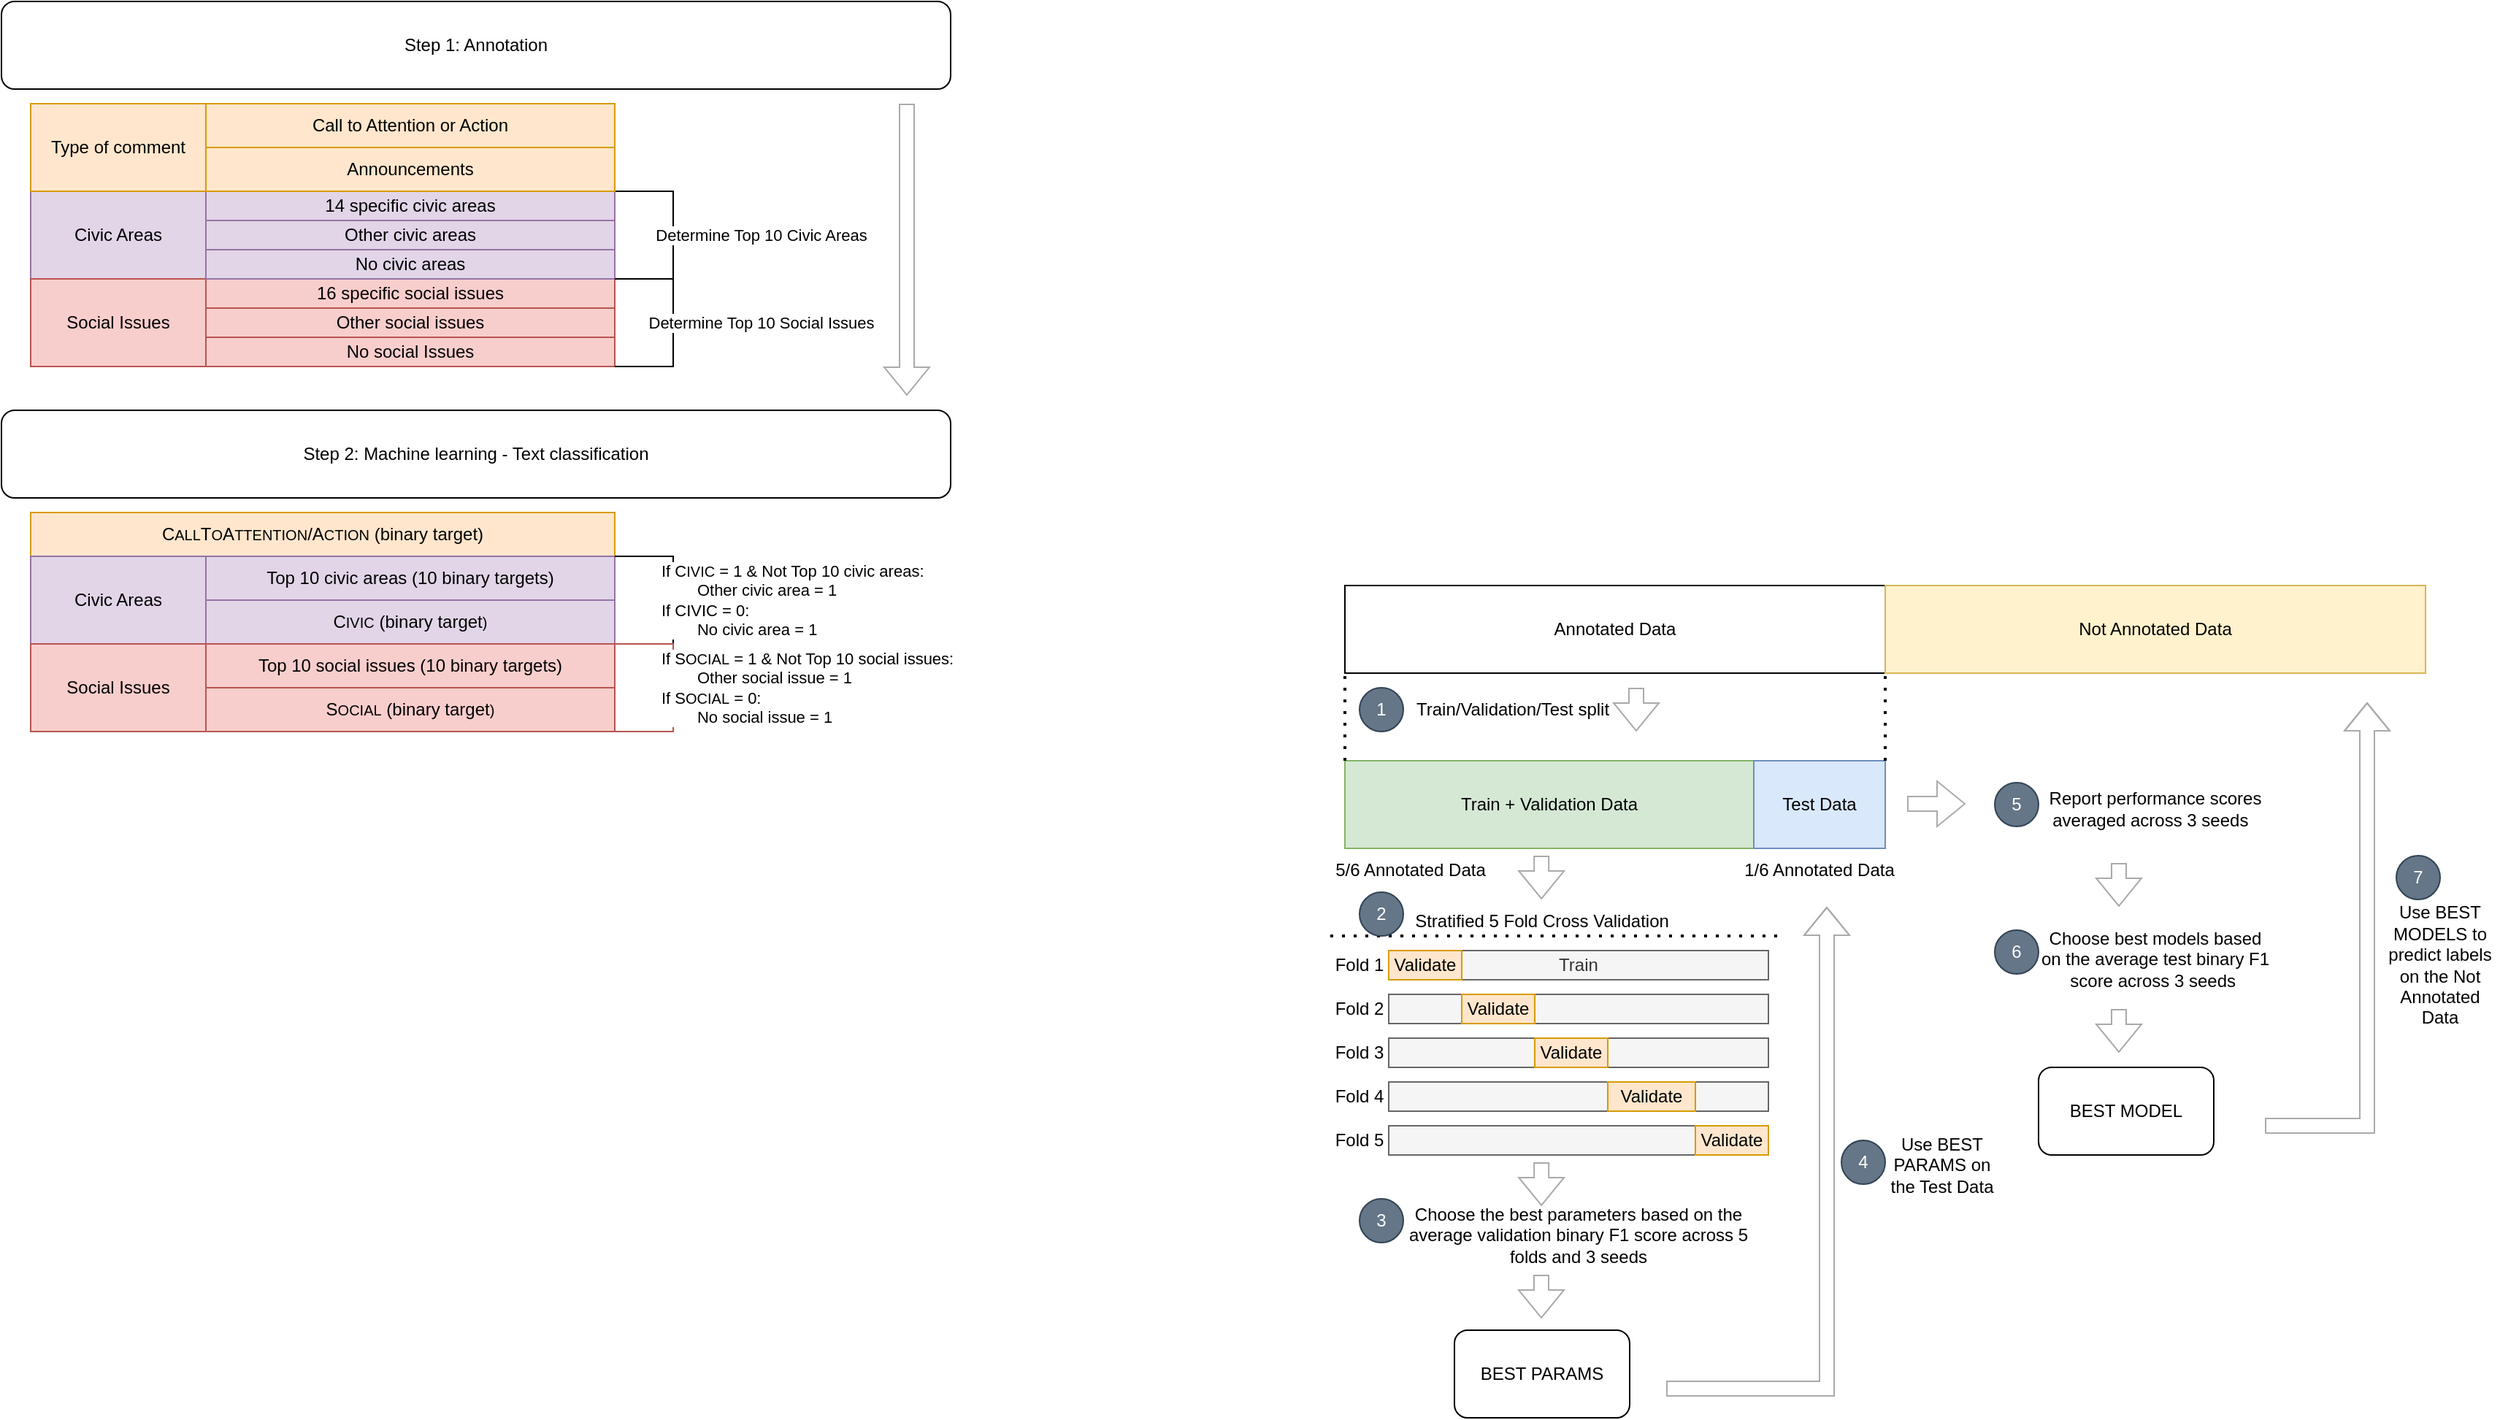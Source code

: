 <mxfile version="26.0.4">
  <diagram name="Page-1" id="k8qGRllSuCCMeSWJRuRN">
    <mxGraphModel dx="857" dy="570" grid="1" gridSize="10" guides="1" tooltips="1" connect="1" arrows="1" fold="1" page="1" pageScale="1" pageWidth="850" pageHeight="1100" math="0" shadow="0">
      <root>
        <mxCell id="0" />
        <mxCell id="1" parent="0" />
        <mxCell id="Wy1gnbVzSQiRrtNqNRIT-1" value="Annotated Data" style="rounded=0;whiteSpace=wrap;html=1;" parent="1" vertex="1">
          <mxGeometry x="940" y="410" width="370" height="60" as="geometry" />
        </mxCell>
        <mxCell id="Wy1gnbVzSQiRrtNqNRIT-2" value="Not Annotated Data" style="rounded=0;whiteSpace=wrap;html=1;fillColor=#fff2cc;strokeColor=#d6b656;" parent="1" vertex="1">
          <mxGeometry x="1310" y="410" width="370" height="60" as="geometry" />
        </mxCell>
        <mxCell id="Wy1gnbVzSQiRrtNqNRIT-3" value="Train + Validation Data" style="rounded=0;whiteSpace=wrap;html=1;fillColor=#d5e8d4;strokeColor=#82b366;" parent="1" vertex="1">
          <mxGeometry x="940" y="530" width="280" height="60" as="geometry" />
        </mxCell>
        <mxCell id="Wy1gnbVzSQiRrtNqNRIT-4" value="Test Data" style="rounded=0;whiteSpace=wrap;html=1;fillColor=#dae8fc;strokeColor=#6c8ebf;" parent="1" vertex="1">
          <mxGeometry x="1220" y="530" width="90" height="60" as="geometry" />
        </mxCell>
        <mxCell id="Wy1gnbVzSQiRrtNqNRIT-5" value="" style="endArrow=none;dashed=1;html=1;dashPattern=1 3;strokeWidth=2;rounded=0;exitX=1;exitY=0;exitDx=0;exitDy=0;entryX=1;entryY=1;entryDx=0;entryDy=0;" parent="1" source="Wy1gnbVzSQiRrtNqNRIT-4" target="Wy1gnbVzSQiRrtNqNRIT-1" edge="1">
          <mxGeometry width="50" height="50" relative="1" as="geometry">
            <mxPoint x="1300" y="520" as="sourcePoint" />
            <mxPoint x="1310" y="460" as="targetPoint" />
          </mxGeometry>
        </mxCell>
        <mxCell id="Wy1gnbVzSQiRrtNqNRIT-6" value="" style="endArrow=none;dashed=1;html=1;dashPattern=1 3;strokeWidth=2;rounded=0;entryX=0;entryY=1;entryDx=0;entryDy=0;exitX=0;exitY=0;exitDx=0;exitDy=0;" parent="1" source="Wy1gnbVzSQiRrtNqNRIT-3" target="Wy1gnbVzSQiRrtNqNRIT-1" edge="1">
          <mxGeometry width="50" height="50" relative="1" as="geometry">
            <mxPoint x="910" y="530" as="sourcePoint" />
            <mxPoint x="939" y="470" as="targetPoint" />
          </mxGeometry>
        </mxCell>
        <mxCell id="Wy1gnbVzSQiRrtNqNRIT-7" value="Train" style="rounded=0;whiteSpace=wrap;html=1;fillColor=#f5f5f5;fontColor=#333333;strokeColor=#666666;" parent="1" vertex="1">
          <mxGeometry x="970" y="660" width="260" height="20" as="geometry" />
        </mxCell>
        <mxCell id="Wy1gnbVzSQiRrtNqNRIT-8" value="Validate" style="rounded=0;whiteSpace=wrap;html=1;fillColor=#ffe6cc;strokeColor=#d79b00;" parent="1" vertex="1">
          <mxGeometry x="970" y="660" width="50" height="20" as="geometry" />
        </mxCell>
        <mxCell id="Wy1gnbVzSQiRrtNqNRIT-9" value="" style="rounded=0;whiteSpace=wrap;html=1;fillColor=#f5f5f5;fontColor=#333333;strokeColor=#666666;" parent="1" vertex="1">
          <mxGeometry x="970" y="690" width="260" height="20" as="geometry" />
        </mxCell>
        <mxCell id="Wy1gnbVzSQiRrtNqNRIT-11" value="" style="rounded=0;whiteSpace=wrap;html=1;fillColor=#f5f5f5;fontColor=#333333;strokeColor=#666666;" parent="1" vertex="1">
          <mxGeometry x="970" y="720" width="260" height="20" as="geometry" />
        </mxCell>
        <mxCell id="Wy1gnbVzSQiRrtNqNRIT-12" value="" style="rounded=0;whiteSpace=wrap;html=1;fillColor=#f5f5f5;fontColor=#333333;strokeColor=#666666;" parent="1" vertex="1">
          <mxGeometry x="970" y="750" width="260" height="20" as="geometry" />
        </mxCell>
        <mxCell id="Wy1gnbVzSQiRrtNqNRIT-13" value="" style="rounded=0;whiteSpace=wrap;html=1;fillColor=#f5f5f5;fontColor=#333333;strokeColor=#666666;" parent="1" vertex="1">
          <mxGeometry x="970" y="780" width="260" height="20" as="geometry" />
        </mxCell>
        <mxCell id="Wy1gnbVzSQiRrtNqNRIT-16" value="Validate" style="rounded=0;whiteSpace=wrap;html=1;fillColor=#ffe6cc;strokeColor=#d79b00;" parent="1" vertex="1">
          <mxGeometry x="1020" y="690" width="50" height="20" as="geometry" />
        </mxCell>
        <mxCell id="Wy1gnbVzSQiRrtNqNRIT-17" value="Validate" style="rounded=0;whiteSpace=wrap;html=1;fillColor=#ffe6cc;strokeColor=#d79b00;" parent="1" vertex="1">
          <mxGeometry x="1070" y="720" width="50" height="20" as="geometry" />
        </mxCell>
        <mxCell id="Wy1gnbVzSQiRrtNqNRIT-18" value="Validate" style="rounded=0;whiteSpace=wrap;html=1;fillColor=#ffe6cc;strokeColor=#d79b00;" parent="1" vertex="1">
          <mxGeometry x="1180" y="780" width="50" height="20" as="geometry" />
        </mxCell>
        <mxCell id="Wy1gnbVzSQiRrtNqNRIT-19" value="Validate" style="rounded=0;whiteSpace=wrap;html=1;fillColor=#ffe6cc;strokeColor=#d79b00;" parent="1" vertex="1">
          <mxGeometry x="1120" y="750" width="60" height="20" as="geometry" />
        </mxCell>
        <mxCell id="Wy1gnbVzSQiRrtNqNRIT-20" value="Fold 1" style="text;html=1;align=center;verticalAlign=middle;whiteSpace=wrap;rounded=0;" parent="1" vertex="1">
          <mxGeometry x="920" y="655" width="60" height="30" as="geometry" />
        </mxCell>
        <mxCell id="Wy1gnbVzSQiRrtNqNRIT-21" value="Fold 2" style="text;html=1;align=center;verticalAlign=middle;whiteSpace=wrap;rounded=0;" parent="1" vertex="1">
          <mxGeometry x="920" y="685" width="60" height="30" as="geometry" />
        </mxCell>
        <mxCell id="Wy1gnbVzSQiRrtNqNRIT-22" value="Fold 3" style="text;html=1;align=center;verticalAlign=middle;whiteSpace=wrap;rounded=0;" parent="1" vertex="1">
          <mxGeometry x="920" y="715" width="60" height="30" as="geometry" />
        </mxCell>
        <mxCell id="Wy1gnbVzSQiRrtNqNRIT-23" value="Fold 4" style="text;html=1;align=center;verticalAlign=middle;whiteSpace=wrap;rounded=0;" parent="1" vertex="1">
          <mxGeometry x="920" y="745" width="60" height="30" as="geometry" />
        </mxCell>
        <mxCell id="Wy1gnbVzSQiRrtNqNRIT-24" value="Fold 5" style="text;html=1;align=center;verticalAlign=middle;whiteSpace=wrap;rounded=0;" parent="1" vertex="1">
          <mxGeometry x="920" y="775" width="60" height="30" as="geometry" />
        </mxCell>
        <mxCell id="Wy1gnbVzSQiRrtNqNRIT-25" value="1/6 Annotated Data" style="text;html=1;align=center;verticalAlign=middle;whiteSpace=wrap;rounded=0;" parent="1" vertex="1">
          <mxGeometry x="1190" y="590" width="150" height="30" as="geometry" />
        </mxCell>
        <mxCell id="Wy1gnbVzSQiRrtNqNRIT-26" value="5/6 Annotated Data" style="text;html=1;align=center;verticalAlign=middle;whiteSpace=wrap;rounded=0;" parent="1" vertex="1">
          <mxGeometry x="910" y="590" width="150" height="30" as="geometry" />
        </mxCell>
        <mxCell id="Wy1gnbVzSQiRrtNqNRIT-27" value="" style="shape=flexArrow;endArrow=classic;html=1;rounded=0;strokeColor=light-dark(#aaaaaa, #ededed);" parent="1" edge="1">
          <mxGeometry width="50" height="50" relative="1" as="geometry">
            <mxPoint x="1074.58" y="595" as="sourcePoint" />
            <mxPoint x="1074.58" y="625" as="targetPoint" />
          </mxGeometry>
        </mxCell>
        <mxCell id="Wy1gnbVzSQiRrtNqNRIT-29" value="Stratified 5 Fold Cross Validation" style="text;html=1;align=center;verticalAlign=middle;whiteSpace=wrap;rounded=0;" parent="1" vertex="1">
          <mxGeometry x="940" y="625" width="270" height="30" as="geometry" />
        </mxCell>
        <mxCell id="Wy1gnbVzSQiRrtNqNRIT-31" value="" style="endArrow=none;dashed=1;html=1;dashPattern=1 3;strokeWidth=2;rounded=0;" parent="1" edge="1">
          <mxGeometry width="50" height="50" relative="1" as="geometry">
            <mxPoint x="930" y="650" as="sourcePoint" />
            <mxPoint x="1240" y="650" as="targetPoint" />
          </mxGeometry>
        </mxCell>
        <mxCell id="Wy1gnbVzSQiRrtNqNRIT-32" value="" style="shape=flexArrow;endArrow=classic;html=1;rounded=0;strokeColor=light-dark(#aaaaaa, #ededed);" parent="1" edge="1">
          <mxGeometry width="50" height="50" relative="1" as="geometry">
            <mxPoint x="1074.58" y="805" as="sourcePoint" />
            <mxPoint x="1074.58" y="835" as="targetPoint" />
          </mxGeometry>
        </mxCell>
        <mxCell id="Wy1gnbVzSQiRrtNqNRIT-34" value="Choose the best parameters based on the average validation binary F1 score across 5 folds and 3 seeds" style="text;html=1;align=center;verticalAlign=middle;whiteSpace=wrap;rounded=0;" parent="1" vertex="1">
          <mxGeometry x="970" y="820" width="260" height="70" as="geometry" />
        </mxCell>
        <mxCell id="Wy1gnbVzSQiRrtNqNRIT-35" value="" style="shape=flexArrow;endArrow=classic;html=1;rounded=0;strokeColor=light-dark(#aaaaaa, #ededed);" parent="1" edge="1">
          <mxGeometry width="50" height="50" relative="1" as="geometry">
            <mxPoint x="1470" y="700" as="sourcePoint" />
            <mxPoint x="1470" y="730" as="targetPoint" />
          </mxGeometry>
        </mxCell>
        <mxCell id="Wy1gnbVzSQiRrtNqNRIT-36" value="BEST PARAMS" style="rounded=1;whiteSpace=wrap;html=1;" parent="1" vertex="1">
          <mxGeometry x="1015" y="920" width="120" height="60" as="geometry" />
        </mxCell>
        <mxCell id="Wy1gnbVzSQiRrtNqNRIT-37" value="" style="shape=flexArrow;endArrow=classic;html=1;rounded=0;strokeColor=light-dark(#aaaaaa, #ededed);" parent="1" edge="1">
          <mxGeometry width="50" height="50" relative="1" as="geometry">
            <mxPoint x="1160" y="960" as="sourcePoint" />
            <mxPoint x="1270" y="630" as="targetPoint" />
            <Array as="points">
              <mxPoint x="1270" y="960" />
            </Array>
          </mxGeometry>
        </mxCell>
        <mxCell id="Wy1gnbVzSQiRrtNqNRIT-38" value="Use BEST PARAMS on the Test Data" style="text;html=1;align=center;verticalAlign=middle;whiteSpace=wrap;rounded=0;" parent="1" vertex="1">
          <mxGeometry x="1309" y="792" width="80" height="30" as="geometry" />
        </mxCell>
        <mxCell id="Wy1gnbVzSQiRrtNqNRIT-40" value="" style="shape=flexArrow;endArrow=classic;html=1;rounded=0;strokeColor=light-dark(#aaaaaa, #ededed);" parent="1" edge="1">
          <mxGeometry width="50" height="50" relative="1" as="geometry">
            <mxPoint x="1325" y="559.5" as="sourcePoint" />
            <mxPoint x="1365" y="559.5" as="targetPoint" />
          </mxGeometry>
        </mxCell>
        <mxCell id="Wy1gnbVzSQiRrtNqNRIT-41" value="Report performance scores averaged across 3 seeds &amp;nbsp;" style="text;html=1;align=center;verticalAlign=middle;whiteSpace=wrap;rounded=0;" parent="1" vertex="1">
          <mxGeometry x="1415" y="548" width="160" height="30" as="geometry" />
        </mxCell>
        <mxCell id="Wy1gnbVzSQiRrtNqNRIT-42" value="BEST MODEL" style="rounded=1;whiteSpace=wrap;html=1;" parent="1" vertex="1">
          <mxGeometry x="1415" y="740" width="120" height="60" as="geometry" />
        </mxCell>
        <mxCell id="Wy1gnbVzSQiRrtNqNRIT-44" value="Choose best models based on the average test binary F1 score across 3 seeds&amp;nbsp;" style="text;html=1;align=center;verticalAlign=middle;whiteSpace=wrap;rounded=0;" parent="1" vertex="1">
          <mxGeometry x="1415" y="651" width="160" height="30" as="geometry" />
        </mxCell>
        <mxCell id="Wy1gnbVzSQiRrtNqNRIT-46" value="" style="shape=flexArrow;endArrow=classic;html=1;rounded=0;strokeColor=light-dark(#aaaaaa, #ededed);" parent="1" edge="1">
          <mxGeometry width="50" height="50" relative="1" as="geometry">
            <mxPoint x="1074.5" y="882" as="sourcePoint" />
            <mxPoint x="1074.5" y="912" as="targetPoint" />
          </mxGeometry>
        </mxCell>
        <mxCell id="Wy1gnbVzSQiRrtNqNRIT-47" value="" style="shape=flexArrow;endArrow=classic;html=1;rounded=0;strokeColor=light-dark(#aaaaaa, #ededed);" parent="1" edge="1">
          <mxGeometry width="50" height="50" relative="1" as="geometry">
            <mxPoint x="1470" y="600" as="sourcePoint" />
            <mxPoint x="1470" y="630" as="targetPoint" />
          </mxGeometry>
        </mxCell>
        <mxCell id="Wy1gnbVzSQiRrtNqNRIT-48" value="" style="shape=flexArrow;endArrow=classic;html=1;rounded=0;strokeColor=light-dark(#aaaaaa, #ededed);" parent="1" edge="1">
          <mxGeometry width="50" height="50" relative="1" as="geometry">
            <mxPoint x="1570" y="780" as="sourcePoint" />
            <mxPoint x="1640" y="490" as="targetPoint" />
            <Array as="points">
              <mxPoint x="1640" y="780" />
            </Array>
          </mxGeometry>
        </mxCell>
        <mxCell id="Wy1gnbVzSQiRrtNqNRIT-49" value="Use BEST MODELS to predict labels on the Not Annotated Data" style="text;html=1;align=center;verticalAlign=middle;whiteSpace=wrap;rounded=0;" parent="1" vertex="1">
          <mxGeometry x="1650" y="655" width="80" height="30" as="geometry" />
        </mxCell>
        <mxCell id="Wy1gnbVzSQiRrtNqNRIT-51" value="1" style="ellipse;whiteSpace=wrap;html=1;aspect=fixed;fillColor=#647687;fontColor=#ffffff;strokeColor=#314354;" parent="1" vertex="1">
          <mxGeometry x="950" y="480" width="30" height="30" as="geometry" />
        </mxCell>
        <mxCell id="Wy1gnbVzSQiRrtNqNRIT-52" value="Train/Validation/Test split" style="text;html=1;align=center;verticalAlign=middle;whiteSpace=wrap;rounded=0;" parent="1" vertex="1">
          <mxGeometry x="980" y="480" width="150" height="30" as="geometry" />
        </mxCell>
        <mxCell id="Wy1gnbVzSQiRrtNqNRIT-53" value="" style="shape=flexArrow;endArrow=classic;html=1;rounded=0;strokeColor=light-dark(#aaaaaa, #ededed);" parent="1" edge="1">
          <mxGeometry width="50" height="50" relative="1" as="geometry">
            <mxPoint x="1139.5" y="480" as="sourcePoint" />
            <mxPoint x="1139.5" y="510" as="targetPoint" />
          </mxGeometry>
        </mxCell>
        <mxCell id="Wy1gnbVzSQiRrtNqNRIT-54" value="2" style="ellipse;whiteSpace=wrap;html=1;aspect=fixed;fillColor=#647687;fontColor=#ffffff;strokeColor=#314354;" parent="1" vertex="1">
          <mxGeometry x="950" y="620" width="30" height="30" as="geometry" />
        </mxCell>
        <mxCell id="Wy1gnbVzSQiRrtNqNRIT-55" value="3" style="ellipse;whiteSpace=wrap;html=1;aspect=fixed;fillColor=#647687;fontColor=#ffffff;strokeColor=#314354;" parent="1" vertex="1">
          <mxGeometry x="950" y="830" width="30" height="30" as="geometry" />
        </mxCell>
        <mxCell id="Wy1gnbVzSQiRrtNqNRIT-56" value="4" style="ellipse;whiteSpace=wrap;html=1;aspect=fixed;fillColor=#647687;fontColor=#ffffff;strokeColor=#314354;" parent="1" vertex="1">
          <mxGeometry x="1280" y="790" width="30" height="30" as="geometry" />
        </mxCell>
        <mxCell id="Wy1gnbVzSQiRrtNqNRIT-58" value="5" style="ellipse;whiteSpace=wrap;html=1;aspect=fixed;fillColor=#647687;fontColor=#ffffff;strokeColor=#314354;" parent="1" vertex="1">
          <mxGeometry x="1385" y="545" width="30" height="30" as="geometry" />
        </mxCell>
        <mxCell id="Wy1gnbVzSQiRrtNqNRIT-59" value="6" style="ellipse;whiteSpace=wrap;html=1;aspect=fixed;fillColor=#647687;fontColor=#ffffff;strokeColor=#314354;" parent="1" vertex="1">
          <mxGeometry x="1385" y="646" width="30" height="30" as="geometry" />
        </mxCell>
        <mxCell id="Wy1gnbVzSQiRrtNqNRIT-61" value="7" style="ellipse;whiteSpace=wrap;html=1;aspect=fixed;fillColor=#647687;fontColor=#ffffff;strokeColor=#314354;" parent="1" vertex="1">
          <mxGeometry x="1660" y="595" width="30" height="30" as="geometry" />
        </mxCell>
        <mxCell id="KJEaABMl4YH4yPC1yJ6U-1" value="Step 1: Annotation" style="rounded=1;whiteSpace=wrap;html=1;" vertex="1" parent="1">
          <mxGeometry x="20" y="10" width="650" height="60" as="geometry" />
        </mxCell>
        <mxCell id="KJEaABMl4YH4yPC1yJ6U-7" value="Civic Areas" style="rounded=0;whiteSpace=wrap;html=1;fillColor=#e1d5e7;strokeColor=#9673a6;" vertex="1" parent="1">
          <mxGeometry x="40" y="140" width="120" height="60" as="geometry" />
        </mxCell>
        <mxCell id="KJEaABMl4YH4yPC1yJ6U-8" value="Type of comment" style="rounded=0;whiteSpace=wrap;html=1;fillColor=#ffe6cc;strokeColor=#d79b00;" vertex="1" parent="1">
          <mxGeometry x="40" y="80" width="120" height="60" as="geometry" />
        </mxCell>
        <mxCell id="KJEaABMl4YH4yPC1yJ6U-9" value="Social Issues" style="rounded=0;whiteSpace=wrap;html=1;fillColor=#f8cecc;strokeColor=#b85450;" vertex="1" parent="1">
          <mxGeometry x="40" y="200" width="120" height="60" as="geometry" />
        </mxCell>
        <mxCell id="KJEaABMl4YH4yPC1yJ6U-10" value="16 specific social issues" style="rounded=0;whiteSpace=wrap;html=1;fillColor=#f8cecc;strokeColor=#b85450;" vertex="1" parent="1">
          <mxGeometry x="160" y="200" width="280" height="20" as="geometry" />
        </mxCell>
        <mxCell id="KJEaABMl4YH4yPC1yJ6U-11" value="Other social issues" style="rounded=0;whiteSpace=wrap;html=1;fillColor=#f8cecc;strokeColor=#b85450;" vertex="1" parent="1">
          <mxGeometry x="160" y="220" width="280" height="20" as="geometry" />
        </mxCell>
        <mxCell id="KJEaABMl4YH4yPC1yJ6U-12" value="No social Issues" style="rounded=0;whiteSpace=wrap;html=1;fillColor=#f8cecc;strokeColor=#b85450;" vertex="1" parent="1">
          <mxGeometry x="160" y="240" width="280" height="20" as="geometry" />
        </mxCell>
        <mxCell id="KJEaABMl4YH4yPC1yJ6U-13" value="14 specific civic areas" style="rounded=0;whiteSpace=wrap;html=1;fillColor=#e1d5e7;strokeColor=#9673a6;" vertex="1" parent="1">
          <mxGeometry x="160" y="140" width="280" height="20" as="geometry" />
        </mxCell>
        <mxCell id="KJEaABMl4YH4yPC1yJ6U-14" value="Other civic areas" style="rounded=0;whiteSpace=wrap;html=1;fillColor=#e1d5e7;strokeColor=#9673a6;" vertex="1" parent="1">
          <mxGeometry x="160" y="160" width="280" height="20" as="geometry" />
        </mxCell>
        <mxCell id="KJEaABMl4YH4yPC1yJ6U-15" value="No civic areas" style="rounded=0;whiteSpace=wrap;html=1;fillColor=#e1d5e7;strokeColor=#9673a6;" vertex="1" parent="1">
          <mxGeometry x="160" y="180" width="280" height="20" as="geometry" />
        </mxCell>
        <mxCell id="KJEaABMl4YH4yPC1yJ6U-18" value="Call to Attention or Action" style="rounded=0;whiteSpace=wrap;html=1;fillColor=#ffe6cc;strokeColor=#d79b00;" vertex="1" parent="1">
          <mxGeometry x="160" y="80" width="280" height="30" as="geometry" />
        </mxCell>
        <mxCell id="KJEaABMl4YH4yPC1yJ6U-22" style="edgeStyle=orthogonalEdgeStyle;rounded=0;orthogonalLoop=1;jettySize=auto;html=1;exitX=1;exitY=1;exitDx=0;exitDy=0;entryX=1;entryY=0;entryDx=0;entryDy=0;endArrow=none;endFill=0;" edge="1" parent="1" source="KJEaABMl4YH4yPC1yJ6U-20" target="KJEaABMl4YH4yPC1yJ6U-10">
          <mxGeometry relative="1" as="geometry">
            <Array as="points">
              <mxPoint x="480" y="140" />
              <mxPoint x="480" y="200" />
            </Array>
          </mxGeometry>
        </mxCell>
        <mxCell id="KJEaABMl4YH4yPC1yJ6U-23" value="Determine Top 10 Civic Areas" style="edgeLabel;html=1;align=center;verticalAlign=middle;resizable=0;points=[];" vertex="1" connectable="0" parent="KJEaABMl4YH4yPC1yJ6U-22">
          <mxGeometry x="-0.031" relative="1" as="geometry">
            <mxPoint x="60" y="2" as="offset" />
          </mxGeometry>
        </mxCell>
        <mxCell id="KJEaABMl4YH4yPC1yJ6U-20" value="Announcements" style="rounded=0;whiteSpace=wrap;html=1;fillColor=#ffe6cc;strokeColor=#d79b00;" vertex="1" parent="1">
          <mxGeometry x="160" y="110" width="280" height="30" as="geometry" />
        </mxCell>
        <mxCell id="KJEaABMl4YH4yPC1yJ6U-25" style="edgeStyle=orthogonalEdgeStyle;rounded=0;orthogonalLoop=1;jettySize=auto;html=1;exitX=1;exitY=1;exitDx=0;exitDy=0;entryX=1;entryY=0;entryDx=0;entryDy=0;endArrow=none;endFill=0;" edge="1" parent="1">
          <mxGeometry relative="1" as="geometry">
            <mxPoint x="440" y="200" as="sourcePoint" />
            <mxPoint x="440" y="260" as="targetPoint" />
            <Array as="points">
              <mxPoint x="480" y="200" />
              <mxPoint x="480" y="260" />
            </Array>
          </mxGeometry>
        </mxCell>
        <mxCell id="KJEaABMl4YH4yPC1yJ6U-26" value="Determine Top 10 Social Issues" style="edgeLabel;html=1;align=center;verticalAlign=middle;resizable=0;points=[];" vertex="1" connectable="0" parent="KJEaABMl4YH4yPC1yJ6U-25">
          <mxGeometry x="-0.031" relative="1" as="geometry">
            <mxPoint x="60" y="2" as="offset" />
          </mxGeometry>
        </mxCell>
        <mxCell id="KJEaABMl4YH4yPC1yJ6U-27" value="Step 2: Machine learning - Text classification" style="rounded=1;whiteSpace=wrap;html=1;" vertex="1" parent="1">
          <mxGeometry x="20" y="290" width="650" height="60" as="geometry" />
        </mxCell>
        <mxCell id="KJEaABMl4YH4yPC1yJ6U-28" value="C&lt;font style=&quot;font-size: 10px;&quot;&gt;ALL&lt;/font&gt;T&lt;font style=&quot;font-size: 10px;&quot;&gt;O&lt;/font&gt;A&lt;font style=&quot;font-size: 10px;&quot;&gt;TTENTION&lt;/font&gt;/A&lt;font style=&quot;font-size: 10px;&quot;&gt;CTION&lt;/font&gt;&lt;font&gt; (binary target)&lt;/font&gt;" style="rounded=0;whiteSpace=wrap;html=1;fillColor=#ffe6cc;strokeColor=#d79b00;" vertex="1" parent="1">
          <mxGeometry x="40" y="360" width="400" height="30" as="geometry" />
        </mxCell>
        <mxCell id="KJEaABMl4YH4yPC1yJ6U-29" value="Civic Areas" style="rounded=0;whiteSpace=wrap;html=1;fillColor=#e1d5e7;strokeColor=#9673a6;" vertex="1" parent="1">
          <mxGeometry x="40" y="390" width="120" height="60" as="geometry" />
        </mxCell>
        <mxCell id="KJEaABMl4YH4yPC1yJ6U-30" value="Top 10 civic areas (10 binary targets)" style="rounded=0;whiteSpace=wrap;html=1;fillColor=#e1d5e7;strokeColor=#9673a6;" vertex="1" parent="1">
          <mxGeometry x="160" y="390" width="280" height="30" as="geometry" />
        </mxCell>
        <mxCell id="KJEaABMl4YH4yPC1yJ6U-31" value="C&lt;font style=&quot;font-size: 10px;&quot;&gt;IVIC&lt;/font&gt;&lt;font&gt; (binary target&lt;/font&gt;&lt;font style=&quot;font-size: 10px;&quot;&gt;)&lt;/font&gt;" style="rounded=0;whiteSpace=wrap;html=1;fillColor=#e1d5e7;strokeColor=#9673a6;" vertex="1" parent="1">
          <mxGeometry x="160" y="420" width="280" height="30" as="geometry" />
        </mxCell>
        <mxCell id="KJEaABMl4YH4yPC1yJ6U-33" value="" style="shape=flexArrow;endArrow=classic;html=1;rounded=0;strokeColor=light-dark(#aaaaaa, #ededed);" edge="1" parent="1">
          <mxGeometry width="50" height="50" relative="1" as="geometry">
            <mxPoint x="640" y="80" as="sourcePoint" />
            <mxPoint x="640" y="280" as="targetPoint" />
          </mxGeometry>
        </mxCell>
        <mxCell id="KJEaABMl4YH4yPC1yJ6U-35" style="edgeStyle=orthogonalEdgeStyle;rounded=0;orthogonalLoop=1;jettySize=auto;html=1;exitX=1;exitY=1;exitDx=0;exitDy=0;entryX=1;entryY=0;entryDx=0;entryDy=0;endArrow=none;endFill=0;" edge="1" parent="1">
          <mxGeometry relative="1" as="geometry">
            <mxPoint x="440" y="390" as="sourcePoint" />
            <mxPoint x="440" y="450" as="targetPoint" />
            <Array as="points">
              <mxPoint x="480" y="390" />
              <mxPoint x="480" y="450" />
            </Array>
          </mxGeometry>
        </mxCell>
        <mxCell id="KJEaABMl4YH4yPC1yJ6U-36" value="If C&lt;font style=&quot;font-size: 10px;&quot;&gt;IVIC&lt;/font&gt; = 1 &amp;amp; Not Top 10 civic areas:&amp;nbsp;&lt;div&gt;&lt;span style=&quot;white-space: pre;&quot;&gt;&#x9;&lt;/span&gt;Other civic area = 1&lt;div&gt;If CIVIC = 0:&amp;nbsp;&lt;/div&gt;&lt;div&gt;&lt;span style=&quot;white-space: pre;&quot;&gt;&#x9;&lt;/span&gt;No civic area = 1&lt;/div&gt;&lt;/div&gt;" style="edgeLabel;html=1;align=left;verticalAlign=middle;resizable=0;points=[];" vertex="1" connectable="0" parent="KJEaABMl4YH4yPC1yJ6U-35">
          <mxGeometry x="-0.031" relative="1" as="geometry">
            <mxPoint x="-10" y="2" as="offset" />
          </mxGeometry>
        </mxCell>
        <mxCell id="KJEaABMl4YH4yPC1yJ6U-37" value="Social Issues" style="rounded=0;whiteSpace=wrap;html=1;fillColor=#f8cecc;strokeColor=#b85450;" vertex="1" parent="1">
          <mxGeometry x="40" y="450" width="120" height="60" as="geometry" />
        </mxCell>
        <mxCell id="KJEaABMl4YH4yPC1yJ6U-38" value="Top 10 social issues (10 binary targets)" style="rounded=0;whiteSpace=wrap;html=1;fillColor=#f8cecc;strokeColor=#b85450;" vertex="1" parent="1">
          <mxGeometry x="160" y="450" width="280" height="30" as="geometry" />
        </mxCell>
        <mxCell id="KJEaABMl4YH4yPC1yJ6U-39" value="&lt;font&gt;S&lt;font size=&quot;1&quot;&gt;OCIAL&lt;/font&gt;&lt;/font&gt;&lt;font&gt;&amp;nbsp;(binary target&lt;/font&gt;&lt;font style=&quot;font-size: 10px;&quot;&gt;)&lt;/font&gt;" style="rounded=0;whiteSpace=wrap;html=1;fillColor=#f8cecc;strokeColor=#b85450;" vertex="1" parent="1">
          <mxGeometry x="160" y="480" width="280" height="30" as="geometry" />
        </mxCell>
        <mxCell id="KJEaABMl4YH4yPC1yJ6U-40" style="edgeStyle=orthogonalEdgeStyle;rounded=0;orthogonalLoop=1;jettySize=auto;html=1;exitX=1;exitY=1;exitDx=0;exitDy=0;entryX=1;entryY=0;entryDx=0;entryDy=0;endArrow=none;endFill=0;fillColor=#f8cecc;strokeColor=#b85450;" edge="1" parent="1">
          <mxGeometry relative="1" as="geometry">
            <mxPoint x="440" y="450" as="sourcePoint" />
            <mxPoint x="440" y="510" as="targetPoint" />
            <Array as="points">
              <mxPoint x="480" y="450" />
              <mxPoint x="480" y="510" />
            </Array>
          </mxGeometry>
        </mxCell>
        <mxCell id="KJEaABMl4YH4yPC1yJ6U-41" value="If S&lt;font style=&quot;font-size: 10px;&quot;&gt;OCIAL&lt;/font&gt;&amp;nbsp;= 1 &amp;amp; Not Top 10 social issues:&amp;nbsp;&lt;div&gt;&lt;span style=&quot;white-space: pre;&quot;&gt;&#x9;&lt;/span&gt;Other social issue = 1&lt;div&gt;If S&lt;font style=&quot;font-size: 10px;&quot;&gt;OCIAL&lt;/font&gt; = 0:&amp;nbsp;&lt;/div&gt;&lt;div&gt;&lt;span style=&quot;white-space: pre;&quot;&gt;&#x9;&lt;/span&gt;No social issue = 1&lt;/div&gt;&lt;/div&gt;" style="edgeLabel;html=1;align=left;verticalAlign=middle;resizable=0;points=[];" vertex="1" connectable="0" parent="KJEaABMl4YH4yPC1yJ6U-40">
          <mxGeometry x="-0.031" relative="1" as="geometry">
            <mxPoint x="-10" y="2" as="offset" />
          </mxGeometry>
        </mxCell>
      </root>
    </mxGraphModel>
  </diagram>
</mxfile>
